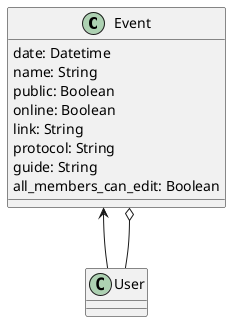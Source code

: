 @startuml
class Event {
    date: Datetime
    name: String
    public: Boolean
    online: Boolean
    link: String
    protocol: String
    guide: String
    all_members_can_edit: Boolean
}

class User {
}

Event <-- User
Event o-- User

@enduml
